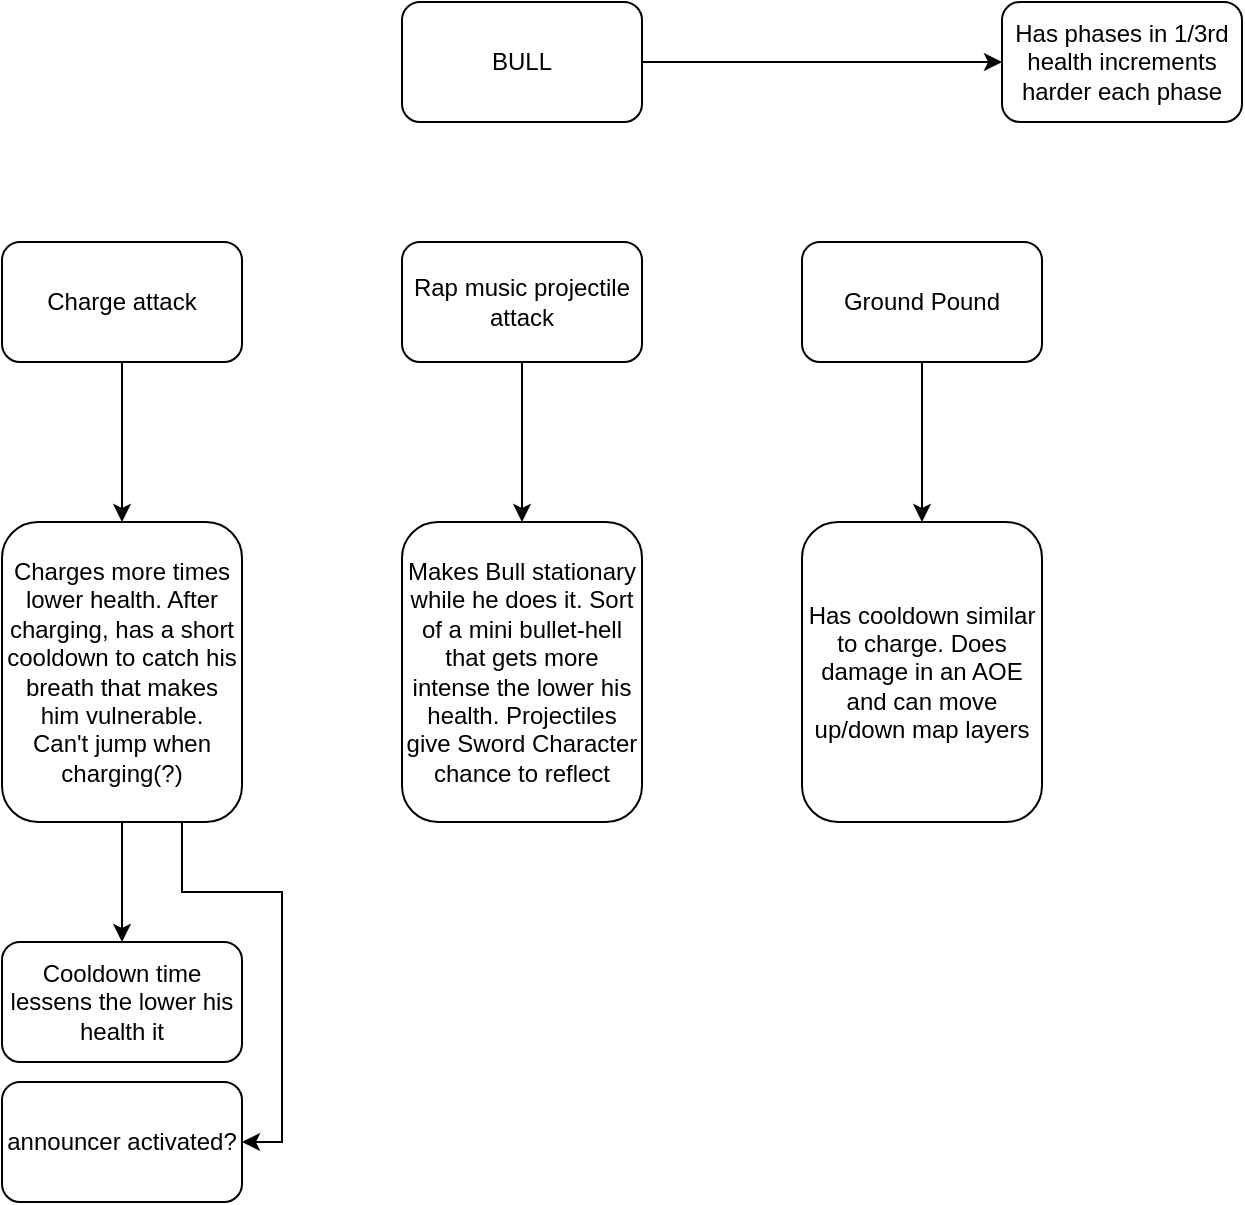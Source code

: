 <mxfile version="14.4.4" type="device"><diagram id="w5NCk8aeJbCImP1Qn4ZR" name="Page-1"><mxGraphModel dx="1333" dy="705" grid="1" gridSize="10" guides="1" tooltips="1" connect="1" arrows="1" fold="1" page="1" pageScale="1" pageWidth="850" pageHeight="1100" math="0" shadow="0"><root><mxCell id="0"/><mxCell id="1" parent="0"/><mxCell id="XDywGzhM1JfAJ8FYXOHW-7" style="edgeStyle=orthogonalEdgeStyle;rounded=0;orthogonalLoop=1;jettySize=auto;html=1;exitX=1;exitY=0.5;exitDx=0;exitDy=0;" edge="1" parent="1" source="XDywGzhM1JfAJ8FYXOHW-1"><mxGeometry relative="1" as="geometry"><mxPoint x="580" y="70" as="targetPoint"/></mxGeometry></mxCell><mxCell id="XDywGzhM1JfAJ8FYXOHW-1" value="BULL" style="rounded=1;whiteSpace=wrap;html=1;" vertex="1" parent="1"><mxGeometry x="280" y="40" width="120" height="60" as="geometry"/></mxCell><mxCell id="XDywGzhM1JfAJ8FYXOHW-5" style="edgeStyle=orthogonalEdgeStyle;rounded=0;orthogonalLoop=1;jettySize=auto;html=1;exitX=0.5;exitY=1;exitDx=0;exitDy=0;" edge="1" parent="1" source="XDywGzhM1JfAJ8FYXOHW-2"><mxGeometry relative="1" as="geometry"><mxPoint x="140" y="300" as="targetPoint"/></mxGeometry></mxCell><mxCell id="XDywGzhM1JfAJ8FYXOHW-2" value="Charge attack" style="rounded=1;whiteSpace=wrap;html=1;" vertex="1" parent="1"><mxGeometry x="80" y="160" width="120" height="60" as="geometry"/></mxCell><mxCell id="XDywGzhM1JfAJ8FYXOHW-12" style="edgeStyle=orthogonalEdgeStyle;rounded=0;orthogonalLoop=1;jettySize=auto;html=1;exitX=0.5;exitY=1;exitDx=0;exitDy=0;" edge="1" parent="1" source="XDywGzhM1JfAJ8FYXOHW-3" target="XDywGzhM1JfAJ8FYXOHW-11"><mxGeometry relative="1" as="geometry"/></mxCell><mxCell id="XDywGzhM1JfAJ8FYXOHW-3" value="Rap music projectile attack" style="rounded=1;whiteSpace=wrap;html=1;" vertex="1" parent="1"><mxGeometry x="280" y="160" width="120" height="60" as="geometry"/></mxCell><mxCell id="XDywGzhM1JfAJ8FYXOHW-16" style="edgeStyle=orthogonalEdgeStyle;rounded=0;orthogonalLoop=1;jettySize=auto;html=1;exitX=0.5;exitY=1;exitDx=0;exitDy=0;entryX=0.5;entryY=0;entryDx=0;entryDy=0;" edge="1" parent="1" source="XDywGzhM1JfAJ8FYXOHW-4" target="XDywGzhM1JfAJ8FYXOHW-15"><mxGeometry relative="1" as="geometry"/></mxCell><mxCell id="XDywGzhM1JfAJ8FYXOHW-4" value="Ground Pound" style="rounded=1;whiteSpace=wrap;html=1;" vertex="1" parent="1"><mxGeometry x="480" y="160" width="120" height="60" as="geometry"/></mxCell><mxCell id="XDywGzhM1JfAJ8FYXOHW-9" style="edgeStyle=orthogonalEdgeStyle;rounded=0;orthogonalLoop=1;jettySize=auto;html=1;exitX=0.5;exitY=1;exitDx=0;exitDy=0;" edge="1" parent="1" source="XDywGzhM1JfAJ8FYXOHW-6" target="XDywGzhM1JfAJ8FYXOHW-10"><mxGeometry relative="1" as="geometry"><mxPoint x="140" y="500" as="targetPoint"/></mxGeometry></mxCell><mxCell id="XDywGzhM1JfAJ8FYXOHW-13" style="edgeStyle=orthogonalEdgeStyle;rounded=0;orthogonalLoop=1;jettySize=auto;html=1;exitX=0.75;exitY=1;exitDx=0;exitDy=0;entryX=1;entryY=0.5;entryDx=0;entryDy=0;" edge="1" parent="1" source="XDywGzhM1JfAJ8FYXOHW-6" target="XDywGzhM1JfAJ8FYXOHW-14"><mxGeometry relative="1" as="geometry"><mxPoint x="220" y="610" as="targetPoint"/><Array as="points"><mxPoint x="170" y="485"/><mxPoint x="220" y="485"/><mxPoint x="220" y="610"/></Array></mxGeometry></mxCell><mxCell id="XDywGzhM1JfAJ8FYXOHW-6" value="Charges more times lower health. After charging, has a short cooldown to catch his breath that makes him vulnerable.&lt;br&gt;Can't jump when charging(?)" style="rounded=1;whiteSpace=wrap;html=1;" vertex="1" parent="1"><mxGeometry x="80" y="300" width="120" height="150" as="geometry"/></mxCell><mxCell id="XDywGzhM1JfAJ8FYXOHW-8" value="Has phases in 1/3rd health increments&lt;br&gt;harder each phase" style="rounded=1;whiteSpace=wrap;html=1;" vertex="1" parent="1"><mxGeometry x="580" y="40" width="120" height="60" as="geometry"/></mxCell><mxCell id="XDywGzhM1JfAJ8FYXOHW-10" value="Cooldown time lessens the lower his health it" style="rounded=1;whiteSpace=wrap;html=1;" vertex="1" parent="1"><mxGeometry x="80" y="510" width="120" height="60" as="geometry"/></mxCell><mxCell id="XDywGzhM1JfAJ8FYXOHW-11" value="Makes Bull stationary while he does it. Sort of a mini bullet-hell that gets more intense the lower his health. Projectiles give Sword Character chance to reflect" style="rounded=1;whiteSpace=wrap;html=1;" vertex="1" parent="1"><mxGeometry x="280" y="300" width="120" height="150" as="geometry"/></mxCell><mxCell id="XDywGzhM1JfAJ8FYXOHW-14" value="announcer activated?" style="rounded=1;whiteSpace=wrap;html=1;" vertex="1" parent="1"><mxGeometry x="80" y="580" width="120" height="60" as="geometry"/></mxCell><mxCell id="XDywGzhM1JfAJ8FYXOHW-15" value="Has cooldown similar to charge. Does damage in an AOE and can move up/down map layers" style="rounded=1;whiteSpace=wrap;html=1;" vertex="1" parent="1"><mxGeometry x="480" y="300" width="120" height="150" as="geometry"/></mxCell></root></mxGraphModel></diagram></mxfile>